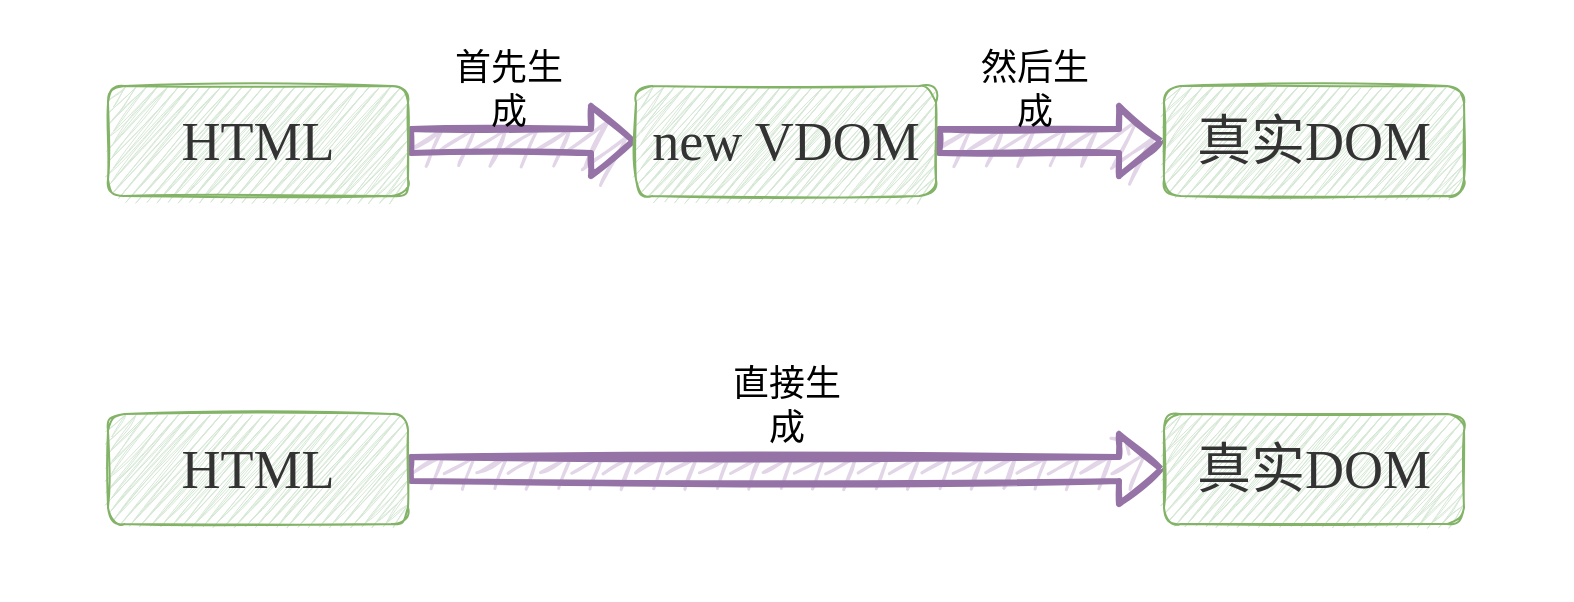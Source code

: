 <mxfile version="13.6.2" type="device"><diagram id="lK2ONFioH7Xox_hlS2Qe" name="第 1 页"><mxGraphModel dx="1088" dy="810" grid="0" gridSize="10" guides="1" tooltips="1" connect="1" arrows="1" fold="1" page="0" pageScale="1" pageWidth="827" pageHeight="1169" background="#ffffff" math="0" shadow="0" extFonts="Zhi Mang Xing^https://fonts.googleapis.com/css?family=Zhi+Mang+Xing|ZCOOL KuaiLe^https://fonts.googleapis.com/css?family=ZCOOL+KuaiLe"><root><mxCell id="0"/><mxCell id="1" parent="0"/><mxCell id="YzXuSWLQXuaZiTlNYwki-8" style="edgeStyle=orthogonalEdgeStyle;rounded=0;orthogonalLoop=1;jettySize=auto;html=1;exitX=1;exitY=0.5;exitDx=0;exitDy=0;entryX=0;entryY=0.5;entryDx=0;entryDy=0;shape=flexArrow;strokeWidth=3;startArrow=none;startFill=0;fillColor=#e1d5e7;strokeColor=#9673a6;shadow=0;sketch=1;fillStyle=zigzag;" edge="1" parent="1" source="YzXuSWLQXuaZiTlNYwki-1" target="YzXuSWLQXuaZiTlNYwki-2"><mxGeometry relative="1" as="geometry"/></mxCell><mxCell id="YzXuSWLQXuaZiTlNYwki-1" value="&lt;font style=&quot;font-size: 27px&quot; face=&quot;ZCOOL KuaiLe&quot; color=&quot;#333333&quot;&gt;HTML&lt;/font&gt;" style="rounded=1;whiteSpace=wrap;html=1;strokeColor=#82b366;sketch=1;fillStyle=zigzag;fillColor=#d5e8d4;" vertex="1" parent="1"><mxGeometry x="59" y="257" width="150" height="55" as="geometry"/></mxCell><mxCell id="YzXuSWLQXuaZiTlNYwki-9" style="edgeStyle=orthogonalEdgeStyle;rounded=0;orthogonalLoop=1;jettySize=auto;html=1;exitX=1;exitY=0.5;exitDx=0;exitDy=0;shape=flexArrow;strokeWidth=3;startArrow=none;startFill=0;fillColor=#e1d5e7;strokeColor=#9673a6;shadow=0;sketch=1;fillStyle=zigzag;" edge="1" parent="1" source="YzXuSWLQXuaZiTlNYwki-2" target="YzXuSWLQXuaZiTlNYwki-3"><mxGeometry relative="1" as="geometry"/></mxCell><mxCell id="YzXuSWLQXuaZiTlNYwki-2" value="&lt;font style=&quot;font-size: 27px&quot; face=&quot;ZCOOL KuaiLe&quot; color=&quot;#333333&quot;&gt;new VDOM&lt;/font&gt;" style="rounded=1;whiteSpace=wrap;html=1;strokeColor=#82b366;sketch=1;fillStyle=zigzag;fillColor=#d5e8d4;" vertex="1" parent="1"><mxGeometry x="323" y="257" width="150" height="55" as="geometry"/></mxCell><mxCell id="YzXuSWLQXuaZiTlNYwki-3" value="&lt;font style=&quot;font-size: 27px&quot; face=&quot;ZCOOL KuaiLe&quot; color=&quot;#333333&quot;&gt;真实DOM&lt;/font&gt;" style="rounded=1;whiteSpace=wrap;html=1;strokeColor=#82b366;sketch=1;fillStyle=zigzag;fillColor=#d5e8d4;" vertex="1" parent="1"><mxGeometry x="587" y="257" width="150" height="55" as="geometry"/></mxCell><mxCell id="YzXuSWLQXuaZiTlNYwki-10" style="edgeStyle=orthogonalEdgeStyle;rounded=0;orthogonalLoop=1;jettySize=auto;html=1;exitX=1;exitY=0.5;exitDx=0;exitDy=0;shape=flexArrow;strokeWidth=3;startArrow=none;startFill=0;fillColor=#e1d5e7;strokeColor=#9673a6;shadow=0;sketch=1;fillStyle=zigzag;" edge="1" parent="1" source="YzXuSWLQXuaZiTlNYwki-4" target="YzXuSWLQXuaZiTlNYwki-6"><mxGeometry relative="1" as="geometry"/></mxCell><mxCell id="YzXuSWLQXuaZiTlNYwki-4" value="&lt;font style=&quot;font-size: 27px&quot; face=&quot;ZCOOL KuaiLe&quot; color=&quot;#333333&quot;&gt;HTML&lt;/font&gt;" style="rounded=1;whiteSpace=wrap;html=1;strokeColor=#82b366;sketch=1;fillStyle=zigzag;fillColor=#d5e8d4;" vertex="1" parent="1"><mxGeometry x="59" y="421" width="150" height="55" as="geometry"/></mxCell><mxCell id="YzXuSWLQXuaZiTlNYwki-6" value="&lt;font style=&quot;font-size: 27px&quot; face=&quot;ZCOOL KuaiLe&quot; color=&quot;#333333&quot;&gt;真实DOM&lt;/font&gt;" style="rounded=1;whiteSpace=wrap;html=1;strokeColor=#82b366;sketch=1;fillStyle=zigzag;fillColor=#d5e8d4;" vertex="1" parent="1"><mxGeometry x="587" y="421" width="150" height="55" as="geometry"/></mxCell><mxCell id="YzXuSWLQXuaZiTlNYwki-11" value="&lt;font face=&quot;ZCOOL KuaiLe&quot;&gt;&lt;span style=&quot;font-size: 18px&quot;&gt;首先生成&lt;/span&gt;&lt;/font&gt;" style="text;html=1;strokeColor=none;fillColor=none;align=center;verticalAlign=middle;whiteSpace=wrap;rounded=0;sketch=1;" vertex="1" parent="1"><mxGeometry x="225" y="247" width="69" height="23" as="geometry"/></mxCell><mxCell id="YzXuSWLQXuaZiTlNYwki-12" value="&lt;font face=&quot;ZCOOL KuaiLe&quot;&gt;&lt;span style=&quot;font-size: 18px&quot;&gt;然后生成&lt;/span&gt;&lt;/font&gt;" style="text;html=1;strokeColor=none;fillColor=none;align=center;verticalAlign=middle;whiteSpace=wrap;rounded=0;sketch=1;" vertex="1" parent="1"><mxGeometry x="488" y="247" width="69" height="23" as="geometry"/></mxCell><mxCell id="YzXuSWLQXuaZiTlNYwki-13" value="&lt;font face=&quot;ZCOOL KuaiLe&quot;&gt;&lt;span style=&quot;font-size: 18px&quot;&gt;直接生成&lt;/span&gt;&lt;/font&gt;" style="text;html=1;strokeColor=none;fillColor=none;align=center;verticalAlign=middle;whiteSpace=wrap;rounded=0;sketch=1;" vertex="1" parent="1"><mxGeometry x="363.5" y="405" width="69" height="23" as="geometry"/></mxCell><mxCell id="YzXuSWLQXuaZiTlNYwki-14" value="" style="rounded=0;whiteSpace=wrap;html=1;sketch=1;fillColor=none;strokeColor=none;" vertex="1" parent="1"><mxGeometry x="5" y="214" width="786" height="300" as="geometry"/></mxCell></root></mxGraphModel></diagram></mxfile>